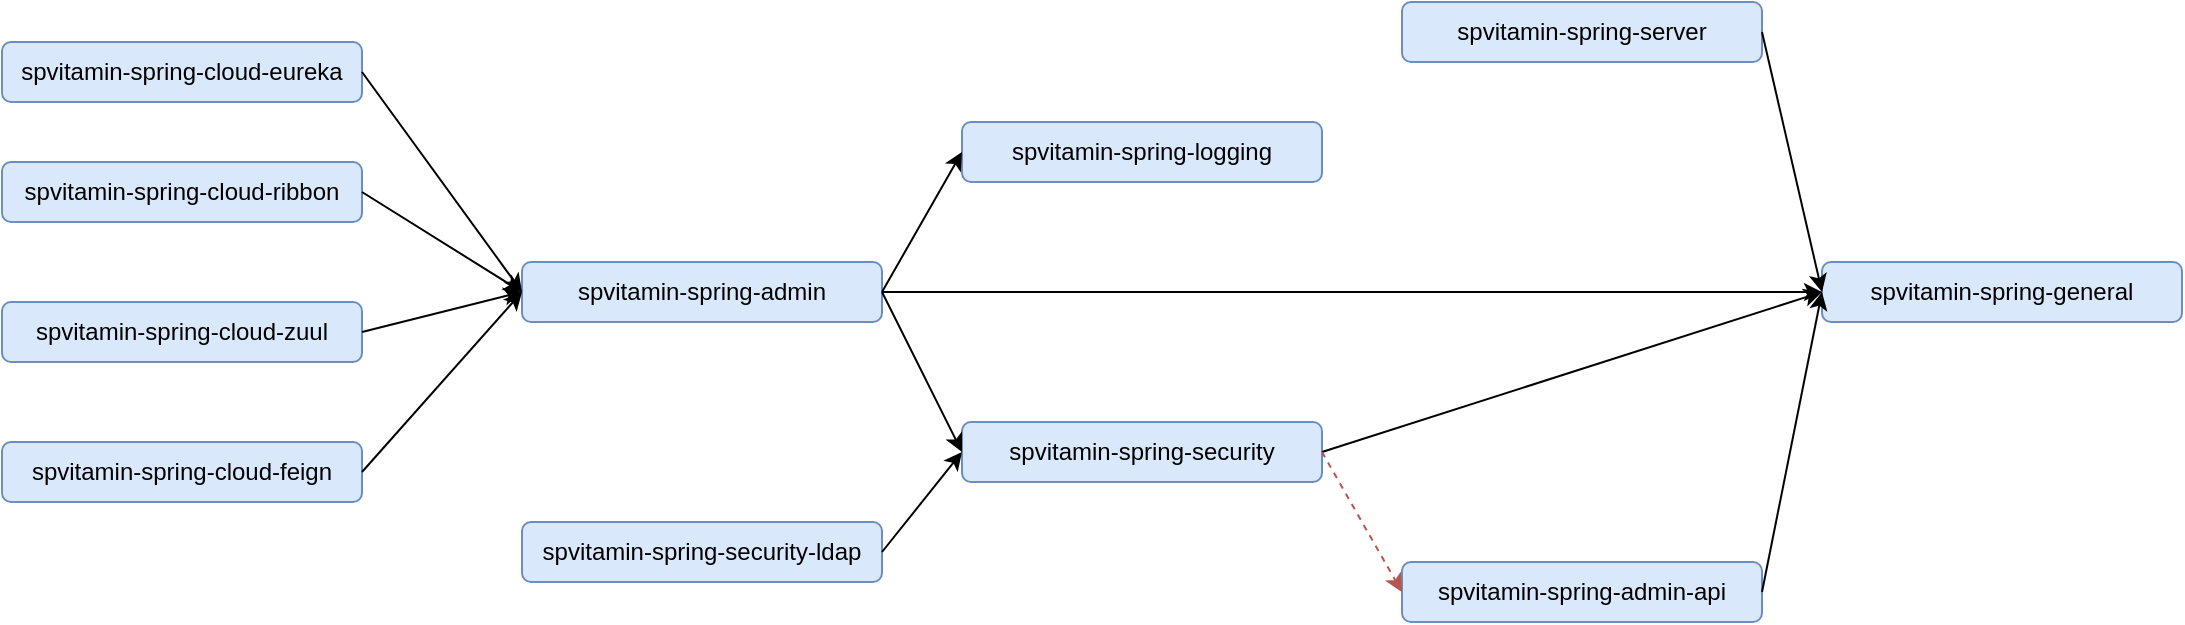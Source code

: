 <mxfile version="14.5.10" type="device"><diagram id="pDGDF2tWIRXiuvZ_UzhR" name="Page-1"><mxGraphModel dx="1422" dy="705" grid="1" gridSize="10" guides="1" tooltips="1" connect="1" arrows="1" fold="1" page="1" pageScale="1" pageWidth="850" pageHeight="1100" math="0" shadow="0"><root><mxCell id="0"/><mxCell id="1" parent="0"/><mxCell id="f2IPqM3fl0cWLFudEC85-1" value="spvitamin-spring-server" style="rounded=1;whiteSpace=wrap;html=1;fillColor=#dae8fc;strokeColor=#6c8ebf;" vertex="1" parent="1"><mxGeometry x="780" y="160" width="180" height="30" as="geometry"/></mxCell><mxCell id="f2IPqM3fl0cWLFudEC85-2" value="spvitamin-spring-cloud-eureka" style="rounded=1;whiteSpace=wrap;html=1;fillColor=#dae8fc;strokeColor=#6c8ebf;" vertex="1" parent="1"><mxGeometry x="80" y="180" width="180" height="30" as="geometry"/></mxCell><mxCell id="f2IPqM3fl0cWLFudEC85-3" value="spvitamin-spring-cloud-ribbon" style="rounded=1;whiteSpace=wrap;html=1;fillColor=#dae8fc;strokeColor=#6c8ebf;" vertex="1" parent="1"><mxGeometry x="80" y="240" width="180" height="30" as="geometry"/></mxCell><mxCell id="f2IPqM3fl0cWLFudEC85-4" value="spvitamin-spring-cloud-zuul" style="rounded=1;whiteSpace=wrap;html=1;fillColor=#dae8fc;strokeColor=#6c8ebf;" vertex="1" parent="1"><mxGeometry x="80" y="310" width="180" height="30" as="geometry"/></mxCell><mxCell id="f2IPqM3fl0cWLFudEC85-5" value="spvitamin-spring-cloud-feign" style="rounded=1;whiteSpace=wrap;html=1;fillColor=#dae8fc;strokeColor=#6c8ebf;" vertex="1" parent="1"><mxGeometry x="80" y="380" width="180" height="30" as="geometry"/></mxCell><mxCell id="f2IPqM3fl0cWLFudEC85-6" value="spvitamin-spring-admin" style="rounded=1;whiteSpace=wrap;html=1;fillColor=#dae8fc;strokeColor=#6c8ebf;" vertex="1" parent="1"><mxGeometry x="340" y="290" width="180" height="30" as="geometry"/></mxCell><mxCell id="f2IPqM3fl0cWLFudEC85-8" value="" style="endArrow=classic;html=1;exitX=1;exitY=0.5;exitDx=0;exitDy=0;entryX=0;entryY=0.5;entryDx=0;entryDy=0;" edge="1" parent="1" source="f2IPqM3fl0cWLFudEC85-2" target="f2IPqM3fl0cWLFudEC85-6"><mxGeometry width="50" height="50" relative="1" as="geometry"><mxPoint x="220" y="350" as="sourcePoint"/><mxPoint x="270" y="300" as="targetPoint"/></mxGeometry></mxCell><mxCell id="f2IPqM3fl0cWLFudEC85-9" value="" style="endArrow=classic;html=1;exitX=1;exitY=0.5;exitDx=0;exitDy=0;entryX=0;entryY=0.5;entryDx=0;entryDy=0;" edge="1" parent="1" source="f2IPqM3fl0cWLFudEC85-3" target="f2IPqM3fl0cWLFudEC85-6"><mxGeometry width="50" height="50" relative="1" as="geometry"><mxPoint x="220" y="350" as="sourcePoint"/><mxPoint x="270" y="300" as="targetPoint"/></mxGeometry></mxCell><mxCell id="f2IPqM3fl0cWLFudEC85-10" value="" style="endArrow=classic;html=1;exitX=1;exitY=0.5;exitDx=0;exitDy=0;entryX=0;entryY=0.5;entryDx=0;entryDy=0;" edge="1" parent="1" source="f2IPqM3fl0cWLFudEC85-4" target="f2IPqM3fl0cWLFudEC85-6"><mxGeometry width="50" height="50" relative="1" as="geometry"><mxPoint x="220" y="350" as="sourcePoint"/><mxPoint x="320" y="290" as="targetPoint"/></mxGeometry></mxCell><mxCell id="f2IPqM3fl0cWLFudEC85-11" value="" style="endArrow=classic;html=1;exitX=1;exitY=0.5;exitDx=0;exitDy=0;entryX=0;entryY=0.5;entryDx=0;entryDy=0;" edge="1" parent="1" source="f2IPqM3fl0cWLFudEC85-5" target="f2IPqM3fl0cWLFudEC85-6"><mxGeometry width="50" height="50" relative="1" as="geometry"><mxPoint x="270" y="340" as="sourcePoint"/><mxPoint x="320" y="295" as="targetPoint"/></mxGeometry></mxCell><mxCell id="f2IPqM3fl0cWLFudEC85-13" value="spvitamin-spring-security-ldap" style="rounded=1;whiteSpace=wrap;html=1;fillColor=#dae8fc;strokeColor=#6c8ebf;" vertex="1" parent="1"><mxGeometry x="340" y="420" width="180" height="30" as="geometry"/></mxCell><mxCell id="f2IPqM3fl0cWLFudEC85-14" value="spvitamin-spring-security" style="rounded=1;whiteSpace=wrap;html=1;fillColor=#dae8fc;strokeColor=#6c8ebf;" vertex="1" parent="1"><mxGeometry x="560" y="370" width="180" height="30" as="geometry"/></mxCell><mxCell id="f2IPqM3fl0cWLFudEC85-15" value="spvitamin-spring-general" style="rounded=1;whiteSpace=wrap;html=1;fillColor=#dae8fc;strokeColor=#6c8ebf;" vertex="1" parent="1"><mxGeometry x="990" y="290" width="180" height="30" as="geometry"/></mxCell><mxCell id="f2IPqM3fl0cWLFudEC85-16" value="spvitamin-spring-admin-api" style="rounded=1;whiteSpace=wrap;html=1;fillColor=#dae8fc;strokeColor=#6c8ebf;" vertex="1" parent="1"><mxGeometry x="780" y="440" width="180" height="30" as="geometry"/></mxCell><mxCell id="f2IPqM3fl0cWLFudEC85-17" value="spvitamin-spring-logging" style="rounded=1;whiteSpace=wrap;html=1;fillColor=#dae8fc;strokeColor=#6c8ebf;" vertex="1" parent="1"><mxGeometry x="560" y="220" width="180" height="30" as="geometry"/></mxCell><mxCell id="f2IPqM3fl0cWLFudEC85-18" value="" style="endArrow=classic;html=1;exitX=1;exitY=0.5;exitDx=0;exitDy=0;entryX=0;entryY=0.5;entryDx=0;entryDy=0;" edge="1" parent="1" source="f2IPqM3fl0cWLFudEC85-6" target="f2IPqM3fl0cWLFudEC85-17"><mxGeometry width="50" height="50" relative="1" as="geometry"><mxPoint x="480" y="450" as="sourcePoint"/><mxPoint x="530" y="400" as="targetPoint"/></mxGeometry></mxCell><mxCell id="f2IPqM3fl0cWLFudEC85-19" value="" style="endArrow=classic;html=1;entryX=0;entryY=0.5;entryDx=0;entryDy=0;exitX=1;exitY=0.5;exitDx=0;exitDy=0;" edge="1" parent="1" source="f2IPqM3fl0cWLFudEC85-6" target="f2IPqM3fl0cWLFudEC85-15"><mxGeometry width="50" height="50" relative="1" as="geometry"><mxPoint x="480" y="430" as="sourcePoint"/><mxPoint x="530" y="380" as="targetPoint"/></mxGeometry></mxCell><mxCell id="f2IPqM3fl0cWLFudEC85-20" value="" style="endArrow=classic;html=1;entryX=0;entryY=0.5;entryDx=0;entryDy=0;exitX=1;exitY=0.5;exitDx=0;exitDy=0;" edge="1" parent="1" source="f2IPqM3fl0cWLFudEC85-6" target="f2IPqM3fl0cWLFudEC85-14"><mxGeometry width="50" height="50" relative="1" as="geometry"><mxPoint x="480" y="430" as="sourcePoint"/><mxPoint x="530" y="380" as="targetPoint"/></mxGeometry></mxCell><mxCell id="f2IPqM3fl0cWLFudEC85-21" value="" style="endArrow=classic;html=1;entryX=0;entryY=0.5;entryDx=0;entryDy=0;exitX=1;exitY=0.5;exitDx=0;exitDy=0;" edge="1" parent="1" source="f2IPqM3fl0cWLFudEC85-16" target="f2IPqM3fl0cWLFudEC85-15"><mxGeometry width="50" height="50" relative="1" as="geometry"><mxPoint x="480" y="430" as="sourcePoint"/><mxPoint x="530" y="380" as="targetPoint"/></mxGeometry></mxCell><mxCell id="f2IPqM3fl0cWLFudEC85-22" value="" style="endArrow=classic;html=1;entryX=0;entryY=0.5;entryDx=0;entryDy=0;exitX=1;exitY=0.5;exitDx=0;exitDy=0;" edge="1" parent="1" source="f2IPqM3fl0cWLFudEC85-14" target="f2IPqM3fl0cWLFudEC85-15"><mxGeometry width="50" height="50" relative="1" as="geometry"><mxPoint x="750" y="430" as="sourcePoint"/><mxPoint x="800" y="380" as="targetPoint"/></mxGeometry></mxCell><mxCell id="f2IPqM3fl0cWLFudEC85-23" value="" style="endArrow=classic;html=1;exitX=1;exitY=0.5;exitDx=0;exitDy=0;entryX=0;entryY=0.5;entryDx=0;entryDy=0;" edge="1" parent="1" source="f2IPqM3fl0cWLFudEC85-1" target="f2IPqM3fl0cWLFudEC85-15"><mxGeometry width="50" height="50" relative="1" as="geometry"><mxPoint x="440" y="400" as="sourcePoint"/><mxPoint x="800" y="340" as="targetPoint"/></mxGeometry></mxCell><mxCell id="f2IPqM3fl0cWLFudEC85-25" value="" style="endArrow=classic;html=1;entryX=0;entryY=0.5;entryDx=0;entryDy=0;exitX=1;exitY=0.5;exitDx=0;exitDy=0;" edge="1" parent="1" source="f2IPqM3fl0cWLFudEC85-13" target="f2IPqM3fl0cWLFudEC85-14"><mxGeometry width="50" height="50" relative="1" as="geometry"><mxPoint x="440" y="450" as="sourcePoint"/><mxPoint x="490" y="400" as="targetPoint"/></mxGeometry></mxCell><mxCell id="f2IPqM3fl0cWLFudEC85-26" value="" style="endArrow=classic;html=1;entryX=0;entryY=0.5;entryDx=0;entryDy=0;exitX=1;exitY=0.5;exitDx=0;exitDy=0;fillColor=#f8cecc;strokeColor=#b85450;dashed=1;" edge="1" parent="1" source="f2IPqM3fl0cWLFudEC85-14" target="f2IPqM3fl0cWLFudEC85-16"><mxGeometry width="50" height="50" relative="1" as="geometry"><mxPoint x="470" y="310" as="sourcePoint"/><mxPoint x="520" y="260" as="targetPoint"/></mxGeometry></mxCell></root></mxGraphModel></diagram></mxfile>